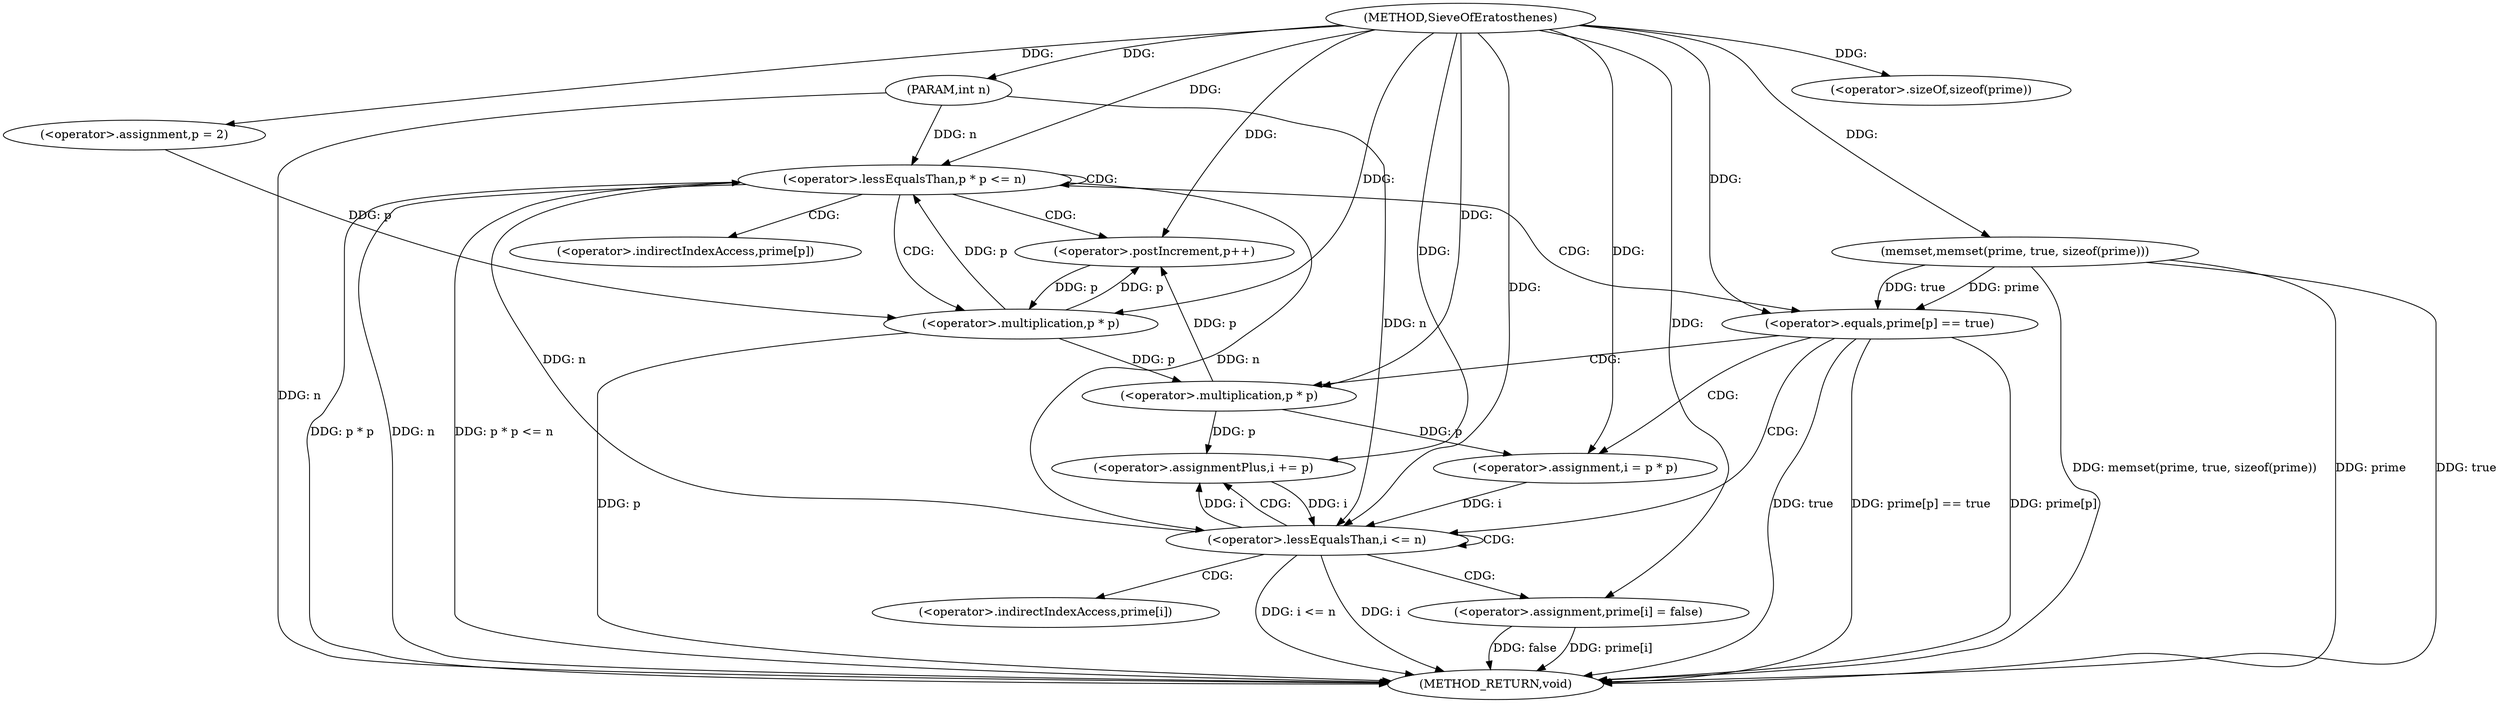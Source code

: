 digraph "SieveOfEratosthenes" {  
"1000118" [label = "(METHOD,SieveOfEratosthenes)" ]
"1000165" [label = "(METHOD_RETURN,void)" ]
"1000119" [label = "(PARAM,int n)" ]
"1000122" [label = "(memset,memset(prime, true, sizeof(prime)))" ]
"1000129" [label = "(<operator>.assignment,p = 2)" ]
"1000132" [label = "(<operator>.lessEqualsThan,p * p <= n)" ]
"1000137" [label = "(<operator>.postIncrement,p++)" ]
"1000125" [label = "(<operator>.sizeOf,sizeof(prime))" ]
"1000133" [label = "(<operator>.multiplication,p * p)" ]
"1000141" [label = "(<operator>.equals,prime[p] == true)" ]
"1000149" [label = "(<operator>.assignment,i = p * p)" ]
"1000154" [label = "(<operator>.lessEqualsThan,i <= n)" ]
"1000157" [label = "(<operator>.assignmentPlus,i += p)" ]
"1000160" [label = "(<operator>.assignment,prime[i] = false)" ]
"1000151" [label = "(<operator>.multiplication,p * p)" ]
"1000142" [label = "(<operator>.indirectIndexAccess,prime[p])" ]
"1000161" [label = "(<operator>.indirectIndexAccess,prime[i])" ]
  "1000119" -> "1000165"  [ label = "DDG: n"] 
  "1000122" -> "1000165"  [ label = "DDG: prime"] 
  "1000122" -> "1000165"  [ label = "DDG: true"] 
  "1000122" -> "1000165"  [ label = "DDG: memset(prime, true, sizeof(prime))"] 
  "1000133" -> "1000165"  [ label = "DDG: p"] 
  "1000132" -> "1000165"  [ label = "DDG: p * p"] 
  "1000132" -> "1000165"  [ label = "DDG: n"] 
  "1000132" -> "1000165"  [ label = "DDG: p * p <= n"] 
  "1000141" -> "1000165"  [ label = "DDG: prime[p]"] 
  "1000141" -> "1000165"  [ label = "DDG: true"] 
  "1000141" -> "1000165"  [ label = "DDG: prime[p] == true"] 
  "1000154" -> "1000165"  [ label = "DDG: i"] 
  "1000154" -> "1000165"  [ label = "DDG: i <= n"] 
  "1000160" -> "1000165"  [ label = "DDG: prime[i]"] 
  "1000160" -> "1000165"  [ label = "DDG: false"] 
  "1000118" -> "1000119"  [ label = "DDG: "] 
  "1000118" -> "1000122"  [ label = "DDG: "] 
  "1000118" -> "1000129"  [ label = "DDG: "] 
  "1000118" -> "1000125"  [ label = "DDG: "] 
  "1000133" -> "1000132"  [ label = "DDG: p"] 
  "1000154" -> "1000132"  [ label = "DDG: n"] 
  "1000119" -> "1000132"  [ label = "DDG: n"] 
  "1000118" -> "1000132"  [ label = "DDG: "] 
  "1000133" -> "1000137"  [ label = "DDG: p"] 
  "1000151" -> "1000137"  [ label = "DDG: p"] 
  "1000118" -> "1000137"  [ label = "DDG: "] 
  "1000129" -> "1000133"  [ label = "DDG: p"] 
  "1000137" -> "1000133"  [ label = "DDG: p"] 
  "1000118" -> "1000133"  [ label = "DDG: "] 
  "1000122" -> "1000141"  [ label = "DDG: prime"] 
  "1000122" -> "1000141"  [ label = "DDG: true"] 
  "1000118" -> "1000141"  [ label = "DDG: "] 
  "1000151" -> "1000149"  [ label = "DDG: p"] 
  "1000151" -> "1000157"  [ label = "DDG: p"] 
  "1000118" -> "1000157"  [ label = "DDG: "] 
  "1000118" -> "1000160"  [ label = "DDG: "] 
  "1000118" -> "1000149"  [ label = "DDG: "] 
  "1000149" -> "1000154"  [ label = "DDG: i"] 
  "1000157" -> "1000154"  [ label = "DDG: i"] 
  "1000118" -> "1000154"  [ label = "DDG: "] 
  "1000132" -> "1000154"  [ label = "DDG: n"] 
  "1000119" -> "1000154"  [ label = "DDG: n"] 
  "1000154" -> "1000157"  [ label = "DDG: i"] 
  "1000133" -> "1000151"  [ label = "DDG: p"] 
  "1000118" -> "1000151"  [ label = "DDG: "] 
  "1000132" -> "1000132"  [ label = "CDG: "] 
  "1000132" -> "1000142"  [ label = "CDG: "] 
  "1000132" -> "1000137"  [ label = "CDG: "] 
  "1000132" -> "1000141"  [ label = "CDG: "] 
  "1000132" -> "1000133"  [ label = "CDG: "] 
  "1000141" -> "1000154"  [ label = "CDG: "] 
  "1000141" -> "1000151"  [ label = "CDG: "] 
  "1000141" -> "1000149"  [ label = "CDG: "] 
  "1000154" -> "1000154"  [ label = "CDG: "] 
  "1000154" -> "1000161"  [ label = "CDG: "] 
  "1000154" -> "1000160"  [ label = "CDG: "] 
  "1000154" -> "1000157"  [ label = "CDG: "] 
}
